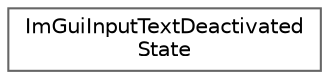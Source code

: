 digraph "Gráfico de jerarquía de clases"
{
 // LATEX_PDF_SIZE
  bgcolor="transparent";
  edge [fontname=Helvetica,fontsize=10,labelfontname=Helvetica,labelfontsize=10];
  node [fontname=Helvetica,fontsize=10,shape=box,height=0.2,width=0.4];
  rankdir="LR";
  Node0 [id="Node000000",label="ImGuiInputTextDeactivated\lState",height=0.2,width=0.4,color="grey40", fillcolor="white", style="filled",URL="$struct_im_gui_input_text_deactivated_state.html",tooltip=" "];
}
